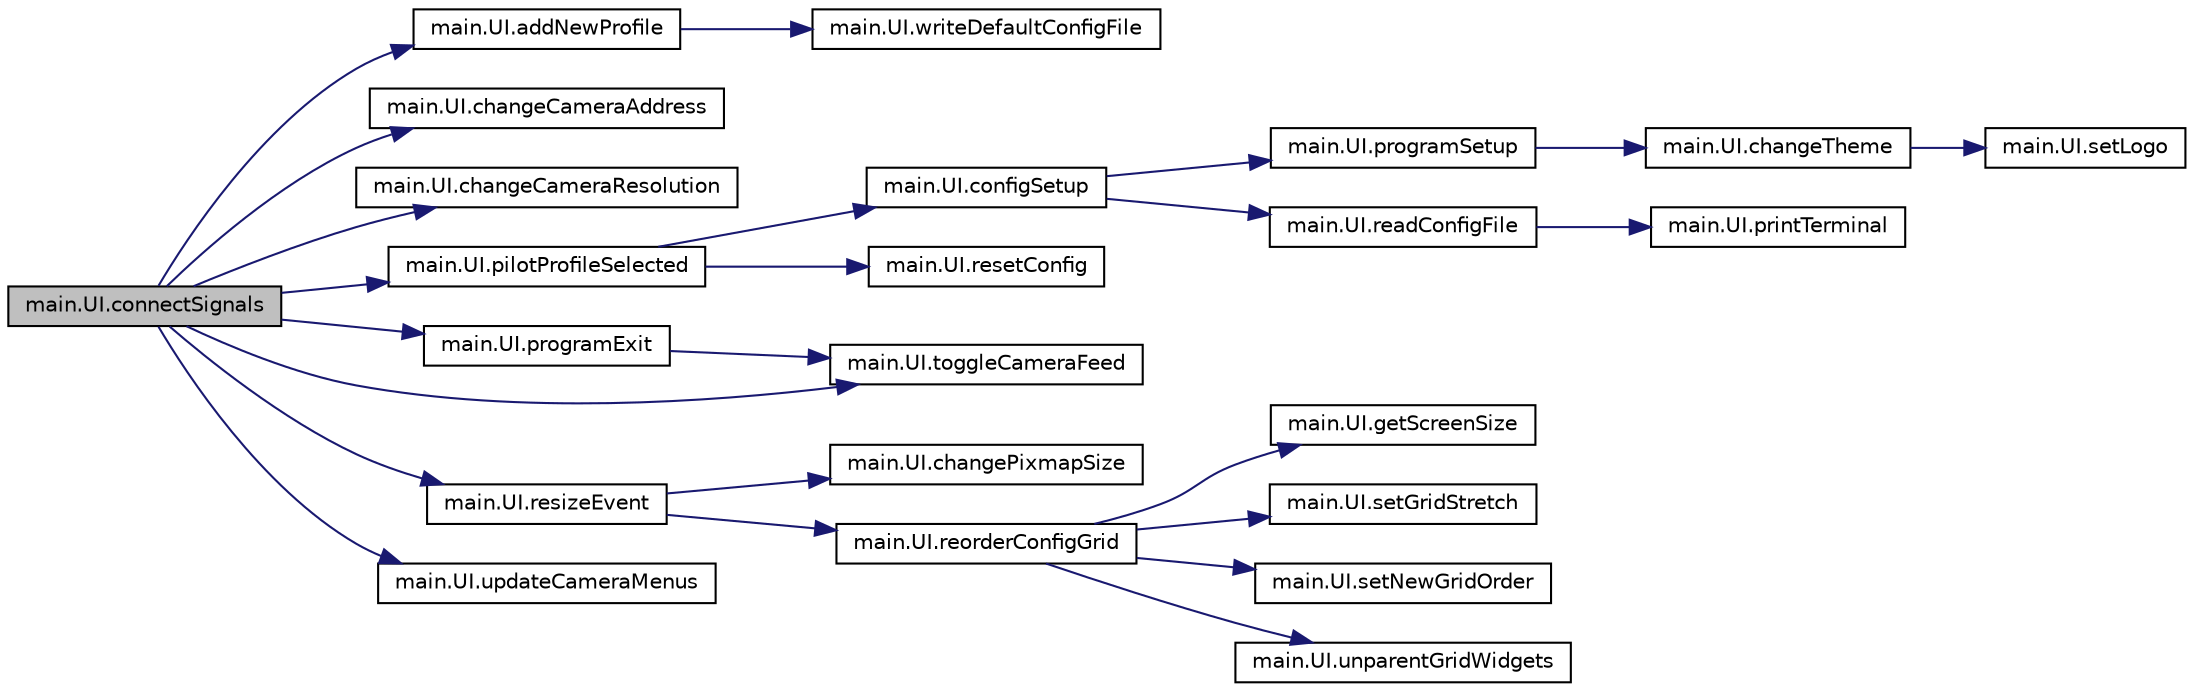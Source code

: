 digraph "main.UI.connectSignals"
{
 // LATEX_PDF_SIZE
  edge [fontname="Helvetica",fontsize="10",labelfontname="Helvetica",labelfontsize="10"];
  node [fontname="Helvetica",fontsize="10",shape=record];
  rankdir="LR";
  Node1 [label="main.UI.connectSignals",height=0.2,width=0.4,color="black", fillcolor="grey75", style="filled", fontcolor="black",tooltip=" "];
  Node1 -> Node2 [color="midnightblue",fontsize="10",style="solid",fontname="Helvetica"];
  Node2 [label="main.UI.addNewProfile",height=0.2,width=0.4,color="black", fillcolor="white", style="filled",URL="$classmain_1_1_u_i.html#af93e7da0eced61ee208660a6d0ad9981",tooltip=" "];
  Node2 -> Node3 [color="midnightblue",fontsize="10",style="solid",fontname="Helvetica"];
  Node3 [label="main.UI.writeDefaultConfigFile",height=0.2,width=0.4,color="black", fillcolor="white", style="filled",URL="$classmain_1_1_u_i.html#af15556f95b081b7636bf56705172b641",tooltip=" "];
  Node1 -> Node4 [color="midnightblue",fontsize="10",style="solid",fontname="Helvetica"];
  Node4 [label="main.UI.changeCameraAddress",height=0.2,width=0.4,color="black", fillcolor="white", style="filled",URL="$classmain_1_1_u_i.html#a732da2d61b75be7a137a2fc002e61ed7",tooltip=" "];
  Node1 -> Node5 [color="midnightblue",fontsize="10",style="solid",fontname="Helvetica"];
  Node5 [label="main.UI.changeCameraResolution",height=0.2,width=0.4,color="black", fillcolor="white", style="filled",URL="$classmain_1_1_u_i.html#a72982650b1d606e450e0c11b36ee2ae7",tooltip=" "];
  Node1 -> Node6 [color="midnightblue",fontsize="10",style="solid",fontname="Helvetica"];
  Node6 [label="main.UI.pilotProfileSelected",height=0.2,width=0.4,color="black", fillcolor="white", style="filled",URL="$classmain_1_1_u_i.html#a2be4bb668e70f07384bc4a8b95e94a83",tooltip="CONFIGURATION FUNCTIONS ###."];
  Node6 -> Node7 [color="midnightblue",fontsize="10",style="solid",fontname="Helvetica"];
  Node7 [label="main.UI.configSetup",height=0.2,width=0.4,color="black", fillcolor="white", style="filled",URL="$classmain_1_1_u_i.html#add9307a7f11ba93aa6e7a074a5514a7a",tooltip=" "];
  Node7 -> Node8 [color="midnightblue",fontsize="10",style="solid",fontname="Helvetica"];
  Node8 [label="main.UI.programSetup",height=0.2,width=0.4,color="black", fillcolor="white", style="filled",URL="$classmain_1_1_u_i.html#ac1bad584babb5e1959092c506dc90a57",tooltip=" "];
  Node8 -> Node9 [color="midnightblue",fontsize="10",style="solid",fontname="Helvetica"];
  Node9 [label="main.UI.changeTheme",height=0.2,width=0.4,color="black", fillcolor="white", style="filled",URL="$classmain_1_1_u_i.html#abbc304da3fb7f4bf17ac1769855f8fa9",tooltip="THEME FUNCTIONS ######."];
  Node9 -> Node10 [color="midnightblue",fontsize="10",style="solid",fontname="Helvetica"];
  Node10 [label="main.UI.setLogo",height=0.2,width=0.4,color="black", fillcolor="white", style="filled",URL="$classmain_1_1_u_i.html#aee69a0185b86b6ba7189eb37b15b1ba4",tooltip=" "];
  Node7 -> Node11 [color="midnightblue",fontsize="10",style="solid",fontname="Helvetica"];
  Node11 [label="main.UI.readConfigFile",height=0.2,width=0.4,color="black", fillcolor="white", style="filled",URL="$classmain_1_1_u_i.html#abfbb3b9585e840fe7bb00a7ffd49a72a",tooltip=" "];
  Node11 -> Node12 [color="midnightblue",fontsize="10",style="solid",fontname="Helvetica"];
  Node12 [label="main.UI.printTerminal",height=0.2,width=0.4,color="black", fillcolor="white", style="filled",URL="$classmain_1_1_u_i.html#a2ed6351be3128a81b8a9469be6a690e1",tooltip=" "];
  Node6 -> Node13 [color="midnightblue",fontsize="10",style="solid",fontname="Helvetica"];
  Node13 [label="main.UI.resetConfig",height=0.2,width=0.4,color="black", fillcolor="white", style="filled",URL="$classmain_1_1_u_i.html#a84310a8c2397658ce990d6a93e4c153c",tooltip=" "];
  Node1 -> Node14 [color="midnightblue",fontsize="10",style="solid",fontname="Helvetica"];
  Node14 [label="main.UI.programExit",height=0.2,width=0.4,color="black", fillcolor="white", style="filled",URL="$classmain_1_1_u_i.html#a09c543259911a5cda0982ab5cfc3c3b2",tooltip=" "];
  Node14 -> Node15 [color="midnightblue",fontsize="10",style="solid",fontname="Helvetica"];
  Node15 [label="main.UI.toggleCameraFeed",height=0.2,width=0.4,color="black", fillcolor="white", style="filled",URL="$classmain_1_1_u_i.html#ada1257062060358b26465ec51c2d2e82",tooltip=" "];
  Node1 -> Node16 [color="midnightblue",fontsize="10",style="solid",fontname="Helvetica"];
  Node16 [label="main.UI.resizeEvent",height=0.2,width=0.4,color="black", fillcolor="white", style="filled",URL="$classmain_1_1_u_i.html#a3b2f9c62c2f3c690426e5f40b86d0554",tooltip=" "];
  Node16 -> Node17 [color="midnightblue",fontsize="10",style="solid",fontname="Helvetica"];
  Node17 [label="main.UI.changePixmapSize",height=0.2,width=0.4,color="black", fillcolor="white", style="filled",URL="$classmain_1_1_u_i.html#ac8742e7bee47642dbd9239fbc45ebf26",tooltip=" "];
  Node16 -> Node18 [color="midnightblue",fontsize="10",style="solid",fontname="Helvetica"];
  Node18 [label="main.UI.reorderConfigGrid",height=0.2,width=0.4,color="black", fillcolor="white", style="filled",URL="$classmain_1_1_u_i.html#a50ecd9bdef752bb7aa151635db91ce35",tooltip=" "];
  Node18 -> Node19 [color="midnightblue",fontsize="10",style="solid",fontname="Helvetica"];
  Node19 [label="main.UI.getScreenSize",height=0.2,width=0.4,color="black", fillcolor="white", style="filled",URL="$classmain_1_1_u_i.html#a94d87116390a91dec8a30c50a42df4fa",tooltip=" "];
  Node18 -> Node20 [color="midnightblue",fontsize="10",style="solid",fontname="Helvetica"];
  Node20 [label="main.UI.setGridStretch",height=0.2,width=0.4,color="black", fillcolor="white", style="filled",URL="$classmain_1_1_u_i.html#a18de03929548fe33cede60ef7fe7a10a",tooltip=" "];
  Node18 -> Node21 [color="midnightblue",fontsize="10",style="solid",fontname="Helvetica"];
  Node21 [label="main.UI.setNewGridOrder",height=0.2,width=0.4,color="black", fillcolor="white", style="filled",URL="$classmain_1_1_u_i.html#aba819c37a38712a06fca6c03ab220c45",tooltip=" "];
  Node18 -> Node22 [color="midnightblue",fontsize="10",style="solid",fontname="Helvetica"];
  Node22 [label="main.UI.unparentGridWidgets",height=0.2,width=0.4,color="black", fillcolor="white", style="filled",URL="$classmain_1_1_u_i.html#aa109e75207e4ea3ec9638318afcc129f",tooltip=" "];
  Node1 -> Node15 [color="midnightblue",fontsize="10",style="solid",fontname="Helvetica"];
  Node1 -> Node23 [color="midnightblue",fontsize="10",style="solid",fontname="Helvetica"];
  Node23 [label="main.UI.updateCameraMenus",height=0.2,width=0.4,color="black", fillcolor="white", style="filled",URL="$classmain_1_1_u_i.html#a2de9edb859b5c4f7ea5510691a27d074",tooltip=" "];
}
